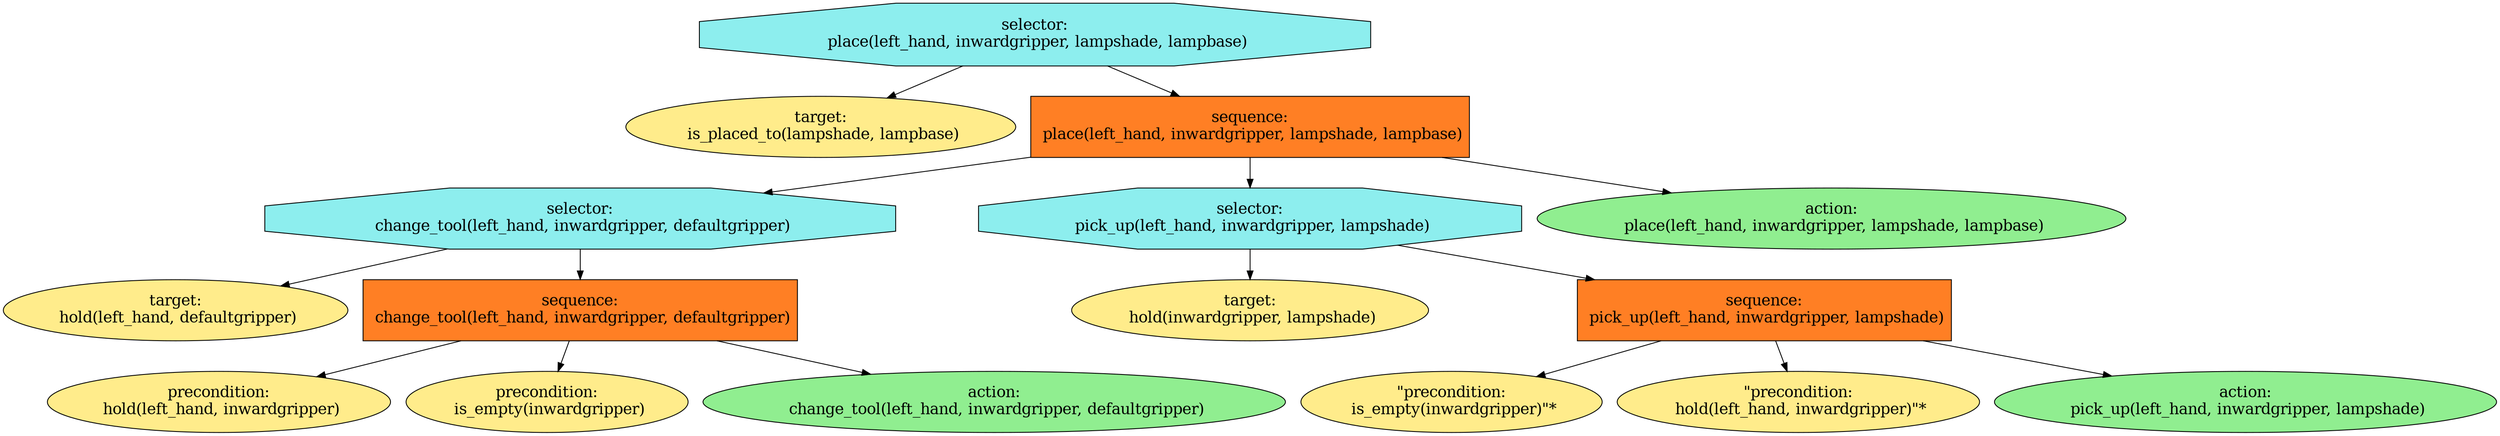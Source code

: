 digraph pastafarianism {
ordering=out;
graph [fontname="times-roman"];
node [fontname="times-roman"];
edge [fontname="times-roman"];
"selector:
 place(left_hand, inwardgripper, lampshade, lampbase)" [fillcolor=darkslategray2, fontcolor=black, fontsize=18, label="selector:
 place(left_hand, inwardgripper, lampshade, lampbase)", shape=octagon, style=filled];
"target:
 is_placed_to(lampshade, lampbase)" [fillcolor=lightgoldenrod1, fontcolor=black, fontsize=18, height=1.0, label="target:
 is_placed_to(lampshade, lampbase)", shape=ellipse, style=filled];
"selector:
 place(left_hand, inwardgripper, lampshade, lampbase)" -> "target:
 is_placed_to(lampshade, lampbase)";
"sequence:
 place(left_hand, inwardgripper, lampshade, lampbase)" [fillcolor=chocolate1, fontcolor=black, fontsize=18, height=1.0, label="sequence:
 place(left_hand, inwardgripper, lampshade, lampbase)", shape=box, style=filled];
"selector:
 place(left_hand, inwardgripper, lampshade, lampbase)" -> "sequence:
 place(left_hand, inwardgripper, lampshade, lampbase)";
"selector:
 change_tool(left_hand, inwardgripper, defaultgripper)" [fillcolor=darkslategray2, fontcolor=black, fontsize=18, height=1.0, label="selector:
 change_tool(left_hand, inwardgripper, defaultgripper)", shape=octagon, style=filled];
"sequence:
 place(left_hand, inwardgripper, lampshade, lampbase)" -> "selector:
 change_tool(left_hand, inwardgripper, defaultgripper)";
"target:
 hold(left_hand, defaultgripper)" [fillcolor=lightgoldenrod1, fontcolor=black, fontsize=18, height=1.0, label="target:
 hold(left_hand, defaultgripper)", shape=ellipse, style=filled];
"selector:
 change_tool(left_hand, inwardgripper, defaultgripper)" -> "target:
 hold(left_hand, defaultgripper)";
"sequence:
 change_tool(left_hand, inwardgripper, defaultgripper)" [fillcolor=chocolate1, fontcolor=black, fontsize=18, height=1.0, label="sequence:
 change_tool(left_hand, inwardgripper, defaultgripper)", shape=box, style=filled];
"selector:
 change_tool(left_hand, inwardgripper, defaultgripper)" -> "sequence:
 change_tool(left_hand, inwardgripper, defaultgripper)";
"precondition:
 hold(left_hand, inwardgripper)" [fillcolor=lightgoldenrod1, fontcolor=black, fontsize=18, height=1.0, label="precondition:
 hold(left_hand, inwardgripper)", shape=ellipse, style=filled];
"sequence:
 change_tool(left_hand, inwardgripper, defaultgripper)" -> "precondition:
 hold(left_hand, inwardgripper)";
"precondition:
 is_empty(inwardgripper)" [fillcolor=lightgoldenrod1, fontcolor=black, fontsize=18, height=1.0, label="precondition:
 is_empty(inwardgripper)", shape=ellipse, style=filled];
"sequence:
 change_tool(left_hand, inwardgripper, defaultgripper)" -> "precondition:
 is_empty(inwardgripper)";
"action:
 change_tool(left_hand, inwardgripper, defaultgripper)" [fillcolor=lightgreen, fontcolor=black, fontsize=18, height=1.0, label="action:
 change_tool(left_hand, inwardgripper, defaultgripper)", shape=ellipse, style=filled];
"sequence:
 change_tool(left_hand, inwardgripper, defaultgripper)" -> "action:
 change_tool(left_hand, inwardgripper, defaultgripper)";
"selector:
 pick_up(left_hand, inwardgripper, lampshade)" [fillcolor=darkslategray2, fontcolor=black, fontsize=18, height=1.0, label="selector:
 pick_up(left_hand, inwardgripper, lampshade)", shape=octagon, style=filled];
"sequence:
 place(left_hand, inwardgripper, lampshade, lampbase)" -> "selector:
 pick_up(left_hand, inwardgripper, lampshade)";
"target:
 hold(inwardgripper, lampshade)" [fillcolor=lightgoldenrod1, fontcolor=black, fontsize=18, height=1.0, label="target:
 hold(inwardgripper, lampshade)", shape=ellipse, style=filled];
"selector:
 pick_up(left_hand, inwardgripper, lampshade)" -> "target:
 hold(inwardgripper, lampshade)";
"sequence:
 pick_up(left_hand, inwardgripper, lampshade)" [fillcolor=chocolate1, fontcolor=black, fontsize=18, height=1.0, label="sequence:
 pick_up(left_hand, inwardgripper, lampshade)", shape=box, style=filled];
"selector:
 pick_up(left_hand, inwardgripper, lampshade)" -> "sequence:
 pick_up(left_hand, inwardgripper, lampshade)";
"\"precondition:\n is_empty(inwardgripper)\"*" [fillcolor=lightgoldenrod1, fontcolor=black, fontsize=18, height=1.0, label="\"precondition:\n is_empty(inwardgripper)\"*", shape=ellipse, style=filled];
"sequence:
 pick_up(left_hand, inwardgripper, lampshade)" -> "\"precondition:\n is_empty(inwardgripper)\"*";
"\"precondition:\n hold(left_hand, inwardgripper)\"*" [fillcolor=lightgoldenrod1, fontcolor=black, fontsize=18, height=1.0, label="\"precondition:\n hold(left_hand, inwardgripper)\"*", shape=ellipse, style=filled];
"sequence:
 pick_up(left_hand, inwardgripper, lampshade)" -> "\"precondition:\n hold(left_hand, inwardgripper)\"*";
"action:
 pick_up(left_hand, inwardgripper, lampshade)" [fillcolor=lightgreen, fontcolor=black, fontsize=18, height=1.0, label="action:
 pick_up(left_hand, inwardgripper, lampshade)", shape=ellipse, style=filled];
"sequence:
 pick_up(left_hand, inwardgripper, lampshade)" -> "action:
 pick_up(left_hand, inwardgripper, lampshade)";
"action:
 place(left_hand, inwardgripper, lampshade, lampbase)" [fillcolor=lightgreen, fontcolor=black, fontsize=18, height=1.0, label="action:
 place(left_hand, inwardgripper, lampshade, lampbase)", shape=ellipse, style=filled];
"sequence:
 place(left_hand, inwardgripper, lampshade, lampbase)" -> "action:
 place(left_hand, inwardgripper, lampshade, lampbase)";
}
